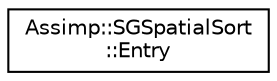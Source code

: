 digraph "Graphical Class Hierarchy"
{
  edge [fontname="Helvetica",fontsize="10",labelfontname="Helvetica",labelfontsize="10"];
  node [fontname="Helvetica",fontsize="10",shape=record];
  rankdir="LR";
  Node1 [label="Assimp::SGSpatialSort\l::Entry",height=0.2,width=0.4,color="black", fillcolor="white", style="filled",URL="$struct_assimp_1_1_s_g_spatial_sort_1_1_entry.html"];
}
